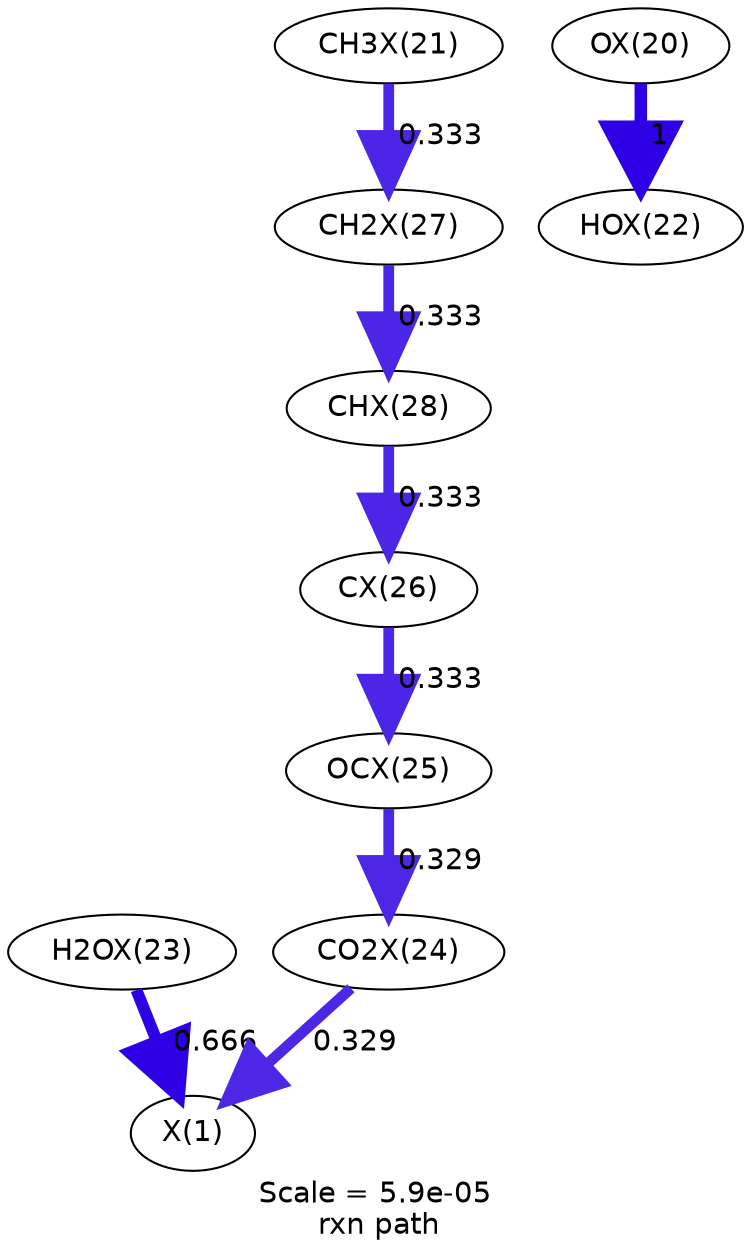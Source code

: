 digraph reaction_paths {
center=1;
s25 -> s20[fontname="Helvetica", style="setlinewidth(5.69)", arrowsize=2.85, color="0.7, 1.17, 0.9"
, label=" 0.666"];
s26 -> s20[fontname="Helvetica", style="setlinewidth(5.16)", arrowsize=2.58, color="0.7, 0.829, 0.9"
, label=" 0.329"];
s22 -> s24[fontname="Helvetica", style="setlinewidth(6)", arrowsize=3, color="0.7, 1.5, 0.9"
, label=" 1"];
s23 -> s29[fontname="Helvetica", style="setlinewidth(5.17)", arrowsize=2.58, color="0.7, 0.833, 0.9"
, label=" 0.333"];
s29 -> s30[fontname="Helvetica", style="setlinewidth(5.17)", arrowsize=2.58, color="0.7, 0.833, 0.9"
, label=" 0.333"];
s30 -> s28[fontname="Helvetica", style="setlinewidth(5.17)", arrowsize=2.58, color="0.7, 0.833, 0.9"
, label=" 0.333"];
s28 -> s27[fontname="Helvetica", style="setlinewidth(5.17)", arrowsize=2.58, color="0.7, 0.833, 0.9"
, label=" 0.333"];
s27 -> s26[fontname="Helvetica", style="setlinewidth(5.16)", arrowsize=2.58, color="0.7, 0.829, 0.9"
, label=" 0.329"];
s20 [ fontname="Helvetica", label="X(1)"];
s22 [ fontname="Helvetica", label="OX(20)"];
s23 [ fontname="Helvetica", label="CH3X(21)"];
s24 [ fontname="Helvetica", label="HOX(22)"];
s25 [ fontname="Helvetica", label="H2OX(23)"];
s26 [ fontname="Helvetica", label="CO2X(24)"];
s27 [ fontname="Helvetica", label="OCX(25)"];
s28 [ fontname="Helvetica", label="CX(26)"];
s29 [ fontname="Helvetica", label="CH2X(27)"];
s30 [ fontname="Helvetica", label="CHX(28)"];
 label = "Scale = 5.9e-05\l rxn path";
 fontname = "Helvetica";
}
